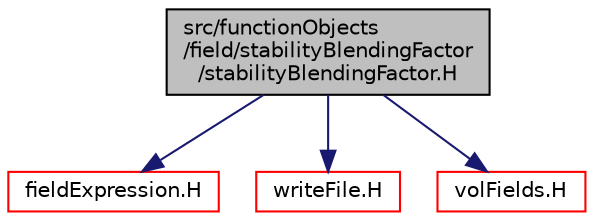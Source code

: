 digraph "src/functionObjects/field/stabilityBlendingFactor/stabilityBlendingFactor.H"
{
  bgcolor="transparent";
  edge [fontname="Helvetica",fontsize="10",labelfontname="Helvetica",labelfontsize="10"];
  node [fontname="Helvetica",fontsize="10",shape=record];
  Node1 [label="src/functionObjects\l/field/stabilityBlendingFactor\l/stabilityBlendingFactor.H",height=0.2,width=0.4,color="black", fillcolor="grey75", style="filled" fontcolor="black"];
  Node1 -> Node2 [color="midnightblue",fontsize="10",style="solid",fontname="Helvetica"];
  Node2 [label="fieldExpression.H",height=0.2,width=0.4,color="red",URL="$fieldExpression_8H.html"];
  Node1 -> Node3 [color="midnightblue",fontsize="10",style="solid",fontname="Helvetica"];
  Node3 [label="writeFile.H",height=0.2,width=0.4,color="red",URL="$writeFile_8H.html"];
  Node1 -> Node4 [color="midnightblue",fontsize="10",style="solid",fontname="Helvetica"];
  Node4 [label="volFields.H",height=0.2,width=0.4,color="red",URL="$volFields_8H.html"];
}
